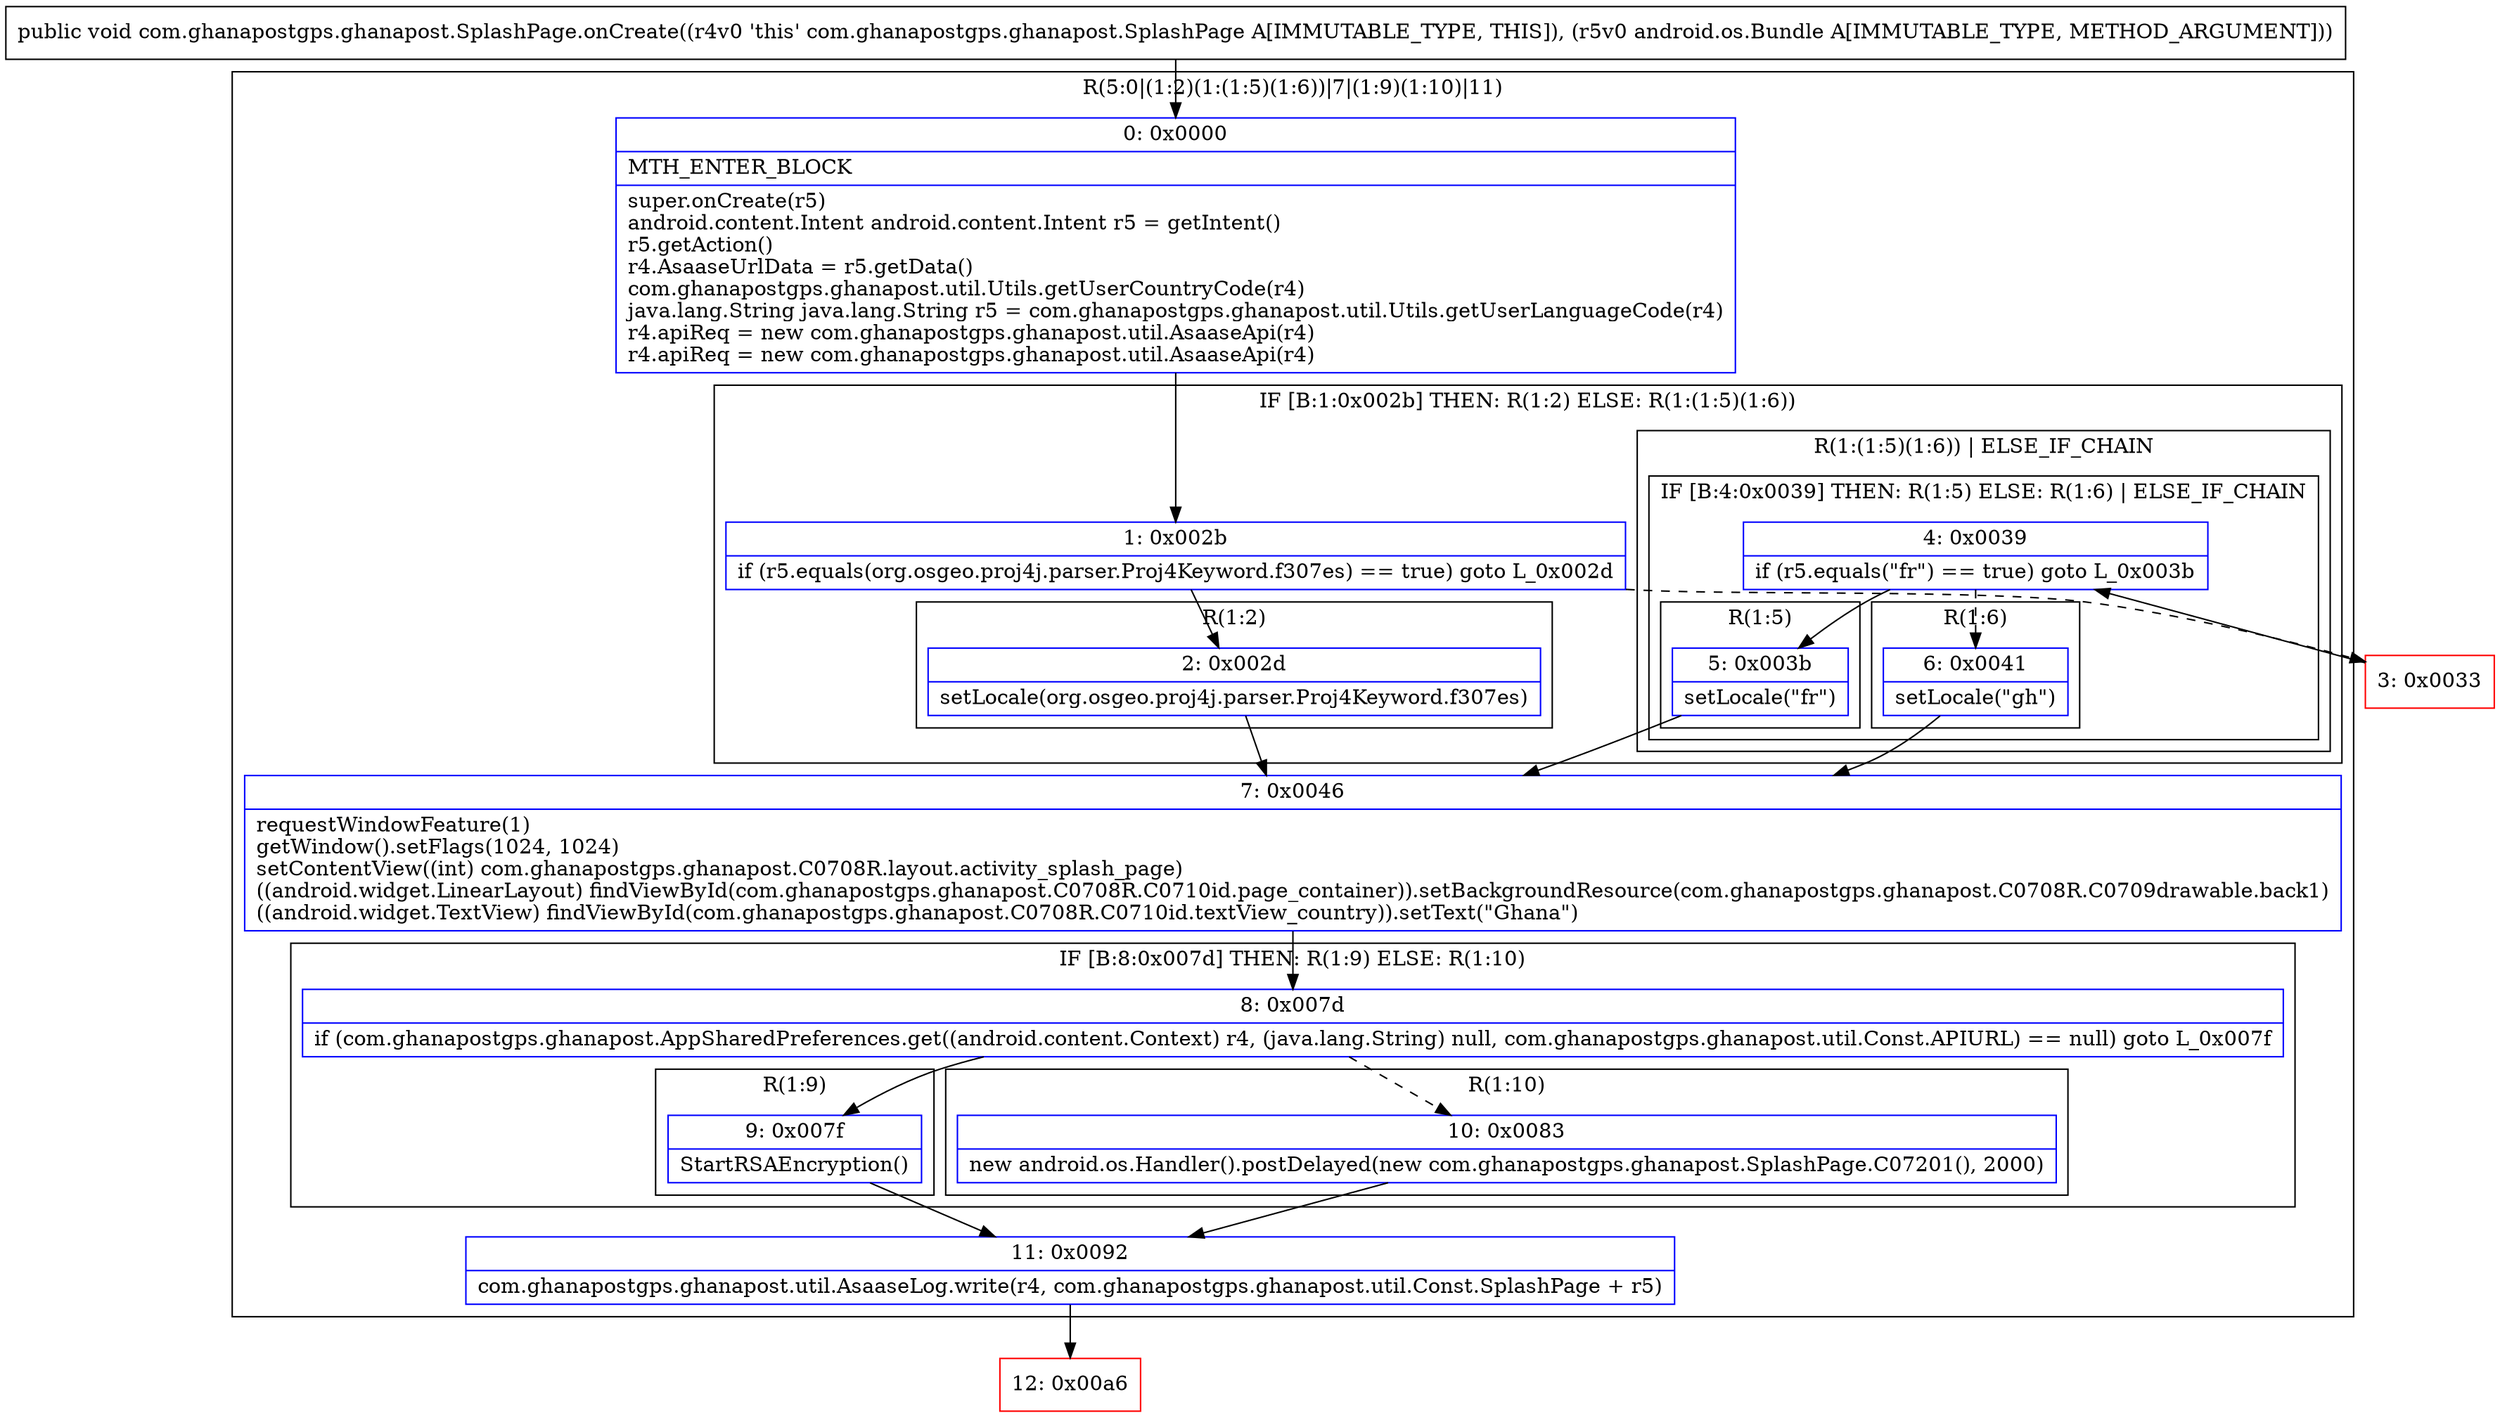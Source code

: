 digraph "CFG forcom.ghanapostgps.ghanapost.SplashPage.onCreate(Landroid\/os\/Bundle;)V" {
subgraph cluster_Region_870869772 {
label = "R(5:0|(1:2)(1:(1:5)(1:6))|7|(1:9)(1:10)|11)";
node [shape=record,color=blue];
Node_0 [shape=record,label="{0\:\ 0x0000|MTH_ENTER_BLOCK\l|super.onCreate(r5)\landroid.content.Intent android.content.Intent r5 = getIntent()\lr5.getAction()\lr4.AsaaseUrlData = r5.getData()\lcom.ghanapostgps.ghanapost.util.Utils.getUserCountryCode(r4)\ljava.lang.String java.lang.String r5 = com.ghanapostgps.ghanapost.util.Utils.getUserLanguageCode(r4)\lr4.apiReq = new com.ghanapostgps.ghanapost.util.AsaaseApi(r4)\lr4.apiReq = new com.ghanapostgps.ghanapost.util.AsaaseApi(r4)\l}"];
subgraph cluster_IfRegion_1022585160 {
label = "IF [B:1:0x002b] THEN: R(1:2) ELSE: R(1:(1:5)(1:6))";
node [shape=record,color=blue];
Node_1 [shape=record,label="{1\:\ 0x002b|if (r5.equals(org.osgeo.proj4j.parser.Proj4Keyword.f307es) == true) goto L_0x002d\l}"];
subgraph cluster_Region_999717466 {
label = "R(1:2)";
node [shape=record,color=blue];
Node_2 [shape=record,label="{2\:\ 0x002d|setLocale(org.osgeo.proj4j.parser.Proj4Keyword.f307es)\l}"];
}
subgraph cluster_Region_675911696 {
label = "R(1:(1:5)(1:6)) | ELSE_IF_CHAIN\l";
node [shape=record,color=blue];
subgraph cluster_IfRegion_418260047 {
label = "IF [B:4:0x0039] THEN: R(1:5) ELSE: R(1:6) | ELSE_IF_CHAIN\l";
node [shape=record,color=blue];
Node_4 [shape=record,label="{4\:\ 0x0039|if (r5.equals(\"fr\") == true) goto L_0x003b\l}"];
subgraph cluster_Region_1880630661 {
label = "R(1:5)";
node [shape=record,color=blue];
Node_5 [shape=record,label="{5\:\ 0x003b|setLocale(\"fr\")\l}"];
}
subgraph cluster_Region_1286886505 {
label = "R(1:6)";
node [shape=record,color=blue];
Node_6 [shape=record,label="{6\:\ 0x0041|setLocale(\"gh\")\l}"];
}
}
}
}
Node_7 [shape=record,label="{7\:\ 0x0046|requestWindowFeature(1)\lgetWindow().setFlags(1024, 1024)\lsetContentView((int) com.ghanapostgps.ghanapost.C0708R.layout.activity_splash_page)\l((android.widget.LinearLayout) findViewById(com.ghanapostgps.ghanapost.C0708R.C0710id.page_container)).setBackgroundResource(com.ghanapostgps.ghanapost.C0708R.C0709drawable.back1)\l((android.widget.TextView) findViewById(com.ghanapostgps.ghanapost.C0708R.C0710id.textView_country)).setText(\"Ghana\")\l}"];
subgraph cluster_IfRegion_1148756751 {
label = "IF [B:8:0x007d] THEN: R(1:9) ELSE: R(1:10)";
node [shape=record,color=blue];
Node_8 [shape=record,label="{8\:\ 0x007d|if (com.ghanapostgps.ghanapost.AppSharedPreferences.get((android.content.Context) r4, (java.lang.String) null, com.ghanapostgps.ghanapost.util.Const.APIURL) == null) goto L_0x007f\l}"];
subgraph cluster_Region_538262152 {
label = "R(1:9)";
node [shape=record,color=blue];
Node_9 [shape=record,label="{9\:\ 0x007f|StartRSAEncryption()\l}"];
}
subgraph cluster_Region_294655746 {
label = "R(1:10)";
node [shape=record,color=blue];
Node_10 [shape=record,label="{10\:\ 0x0083|new android.os.Handler().postDelayed(new com.ghanapostgps.ghanapost.SplashPage.C07201(), 2000)\l}"];
}
}
Node_11 [shape=record,label="{11\:\ 0x0092|com.ghanapostgps.ghanapost.util.AsaaseLog.write(r4, com.ghanapostgps.ghanapost.util.Const.SplashPage + r5)\l}"];
}
Node_3 [shape=record,color=red,label="{3\:\ 0x0033}"];
Node_12 [shape=record,color=red,label="{12\:\ 0x00a6}"];
MethodNode[shape=record,label="{public void com.ghanapostgps.ghanapost.SplashPage.onCreate((r4v0 'this' com.ghanapostgps.ghanapost.SplashPage A[IMMUTABLE_TYPE, THIS]), (r5v0 android.os.Bundle A[IMMUTABLE_TYPE, METHOD_ARGUMENT])) }"];
MethodNode -> Node_0;
Node_0 -> Node_1;
Node_1 -> Node_2;
Node_1 -> Node_3[style=dashed];
Node_2 -> Node_7;
Node_4 -> Node_5;
Node_4 -> Node_6[style=dashed];
Node_5 -> Node_7;
Node_6 -> Node_7;
Node_7 -> Node_8;
Node_8 -> Node_9;
Node_8 -> Node_10[style=dashed];
Node_9 -> Node_11;
Node_10 -> Node_11;
Node_11 -> Node_12;
Node_3 -> Node_4;
}

